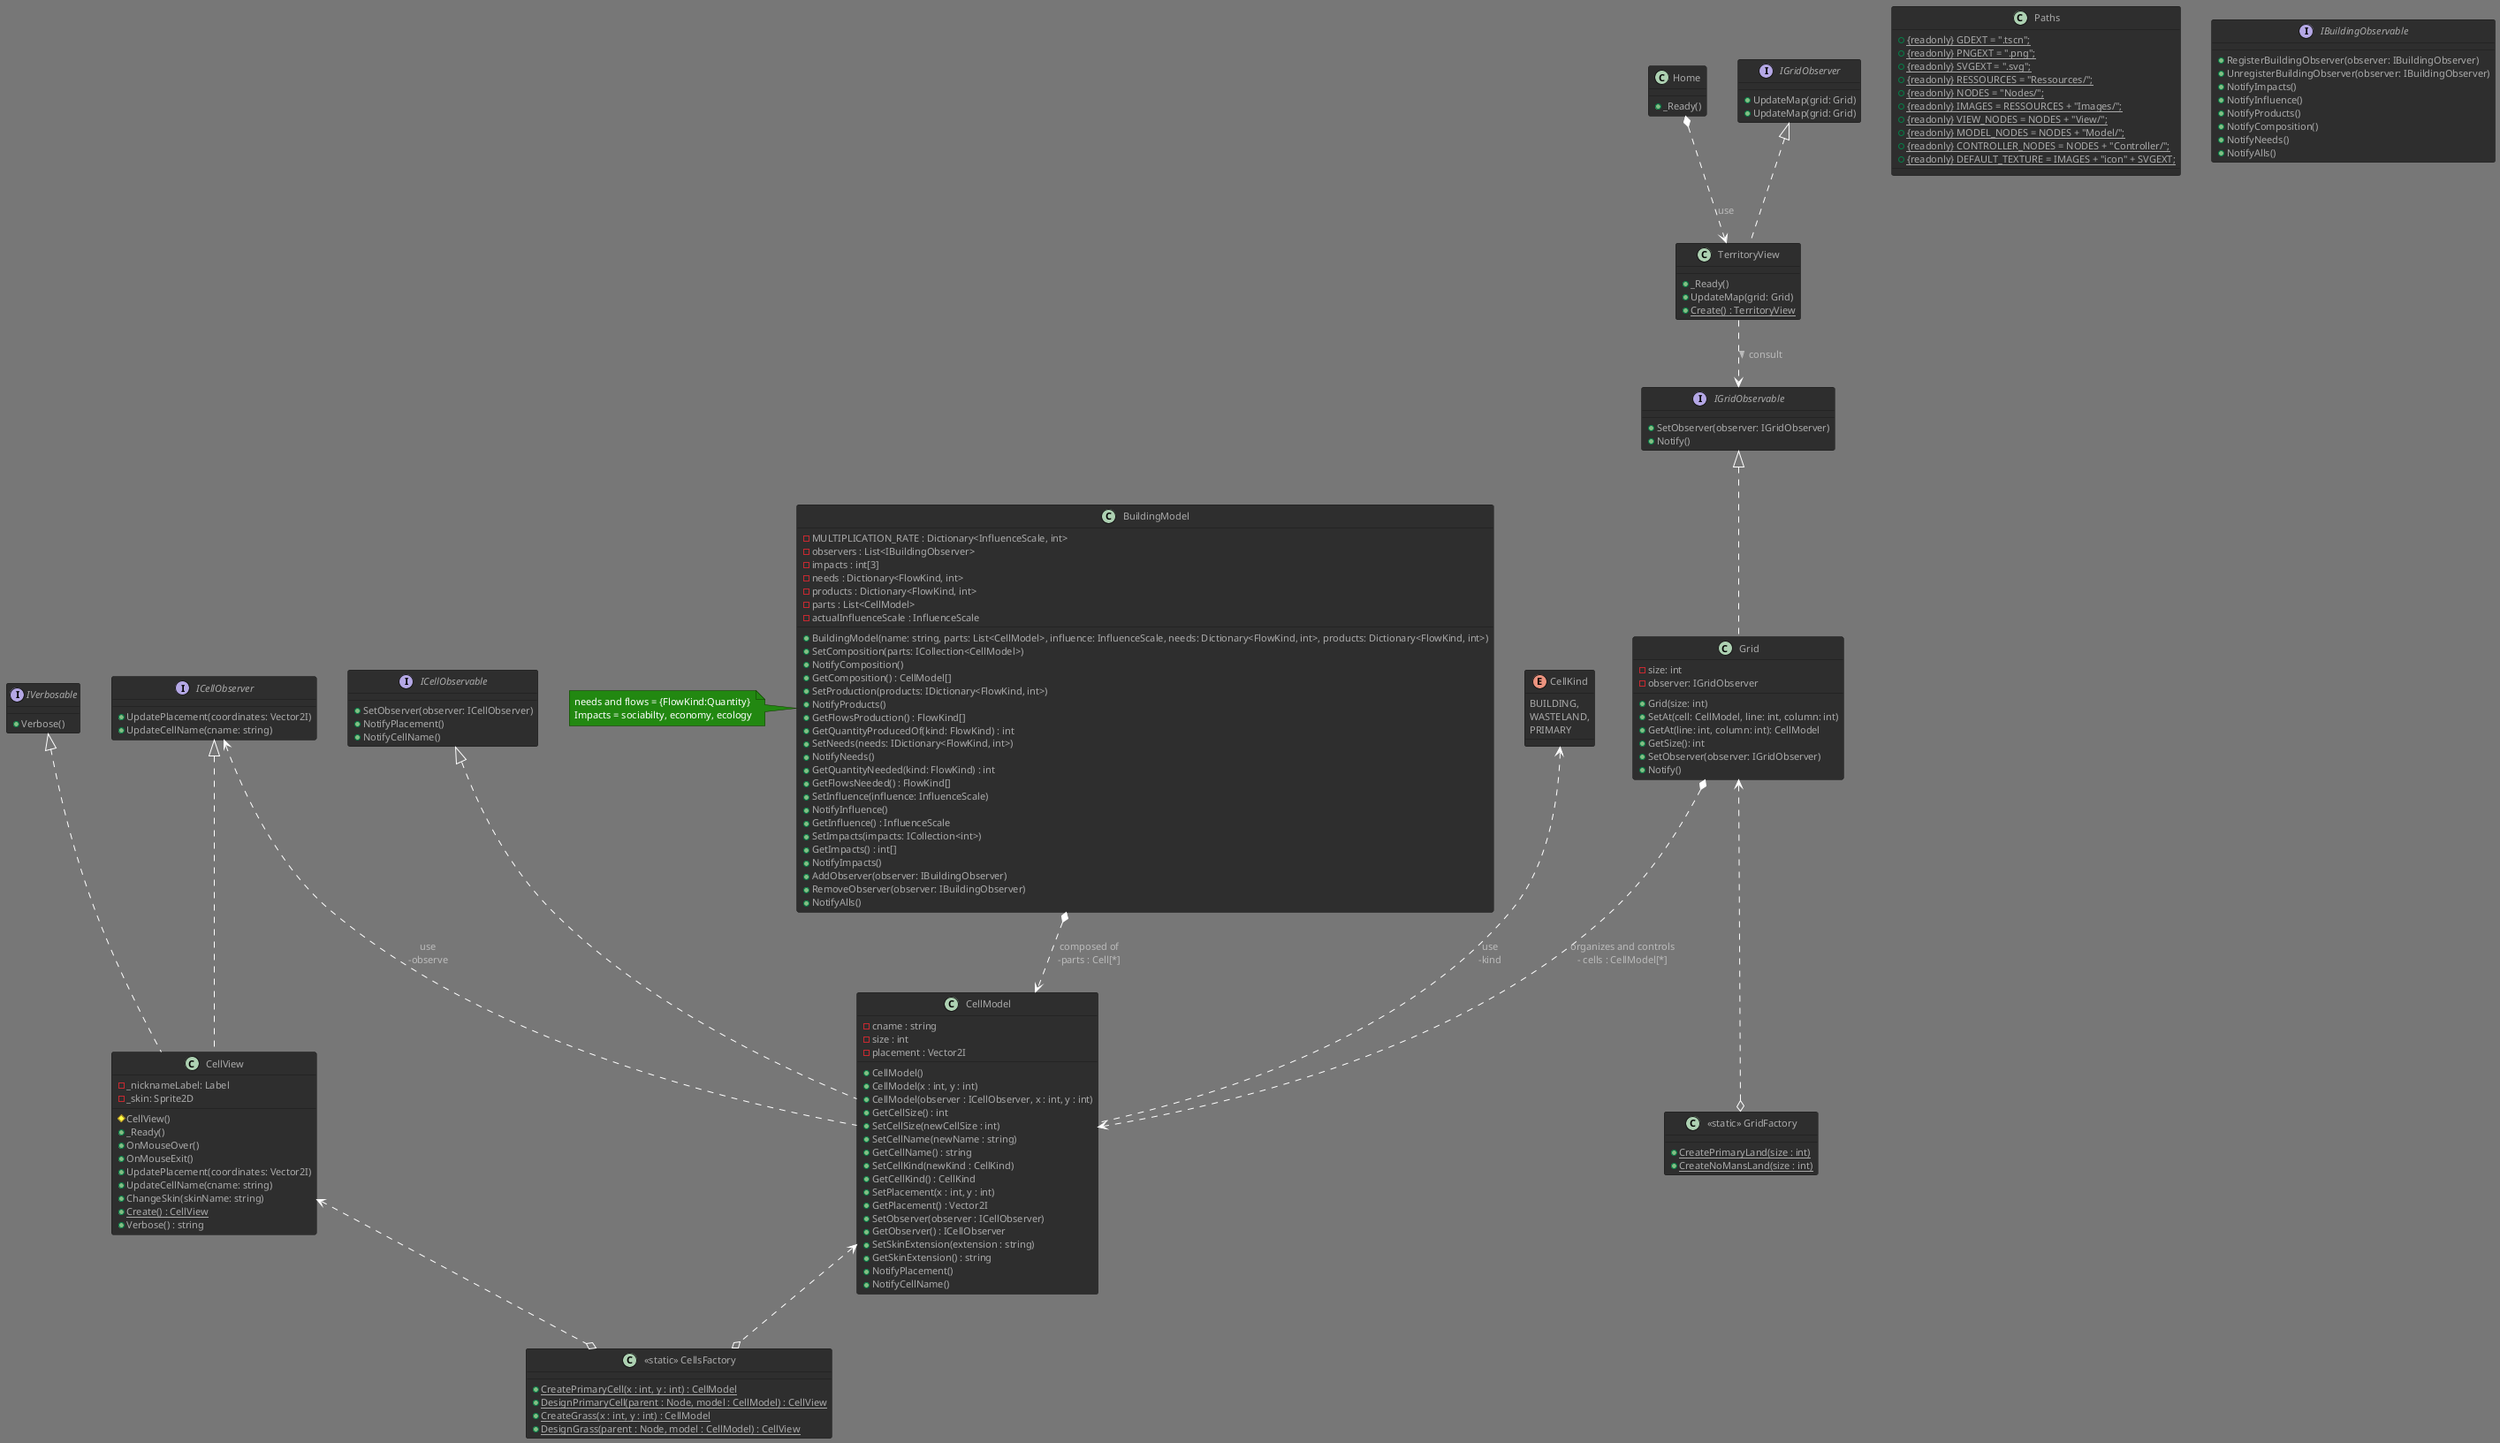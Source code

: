 @startuml
!theme reddress-darkgreen

class Home{
    + _Ready()
}
Home *..> TerritoryView : use

interface IVerbosable{
    + Verbose()
}

class Paths{
    + {static} {readonly} GDEXT = ".tscn";
    + {static} {readonly} PNGEXT = ".png";
    + {static} {readonly} SVGEXT = ".svg";
    + {static} {readonly} RESSOURCES = "Ressources/";
    + {static} {readonly} NODES = "Nodes/";
    + {static} {readonly} IMAGES = RESSOURCES + "Images/";
    + {static} {readonly} VIEW_NODES = NODES + "View/";
    + {static} {readonly} MODEL_NODES = NODES + "Model/";
    + {static} {readonly} CONTROLLER_NODES = NODES + "Controller/";
    + {static} {readonly} DEFAULT_TEXTURE = IMAGES + "icon" + SVGEXT;
}

enum CellKind{
    BUILDING,
    WASTELAND,
    PRIMARY
}

class CellModel implements ICellObservable {
    - cname : string
    - size : int
    - placement : Vector2I
    + CellModel()
    + CellModel(x : int, y : int)
    + CellModel(observer : ICellObserver, x : int, y : int)
    + GetCellSize() : int
    + SetCellSize(newCellSize : int)
    + SetCellName(newName : string)
    + GetCellName() : string
    + SetCellKind(newKind : CellKind)
    + GetCellKind() : CellKind
    + SetPlacement(x : int, y : int)
    + GetPlacement() : Vector2I
    + SetObserver(observer : ICellObserver)
    + GetObserver() : ICellObserver
    + SetSkinExtension(extension : string)
    + GetSkinExtension() : string
    + NotifyPlacement()
    + NotifyCellName()
}
CellKind <.. CellModel : use\n-kind
ICellObserver <.. CellModel : use\n-observe

class Grid implements IGridObservable {
    - size: int
    - observer: IGridObserver

    + Grid(size: int)
    + SetAt(cell: CellModel, line: int, column: int)
    + GetAt(line: int, column: int): CellModel
    + GetSize(): int
    + SetObserver(observer: IGridObserver)
    + Notify()
}
Grid *..> CellModel : organizes and controls\n- cells : CellModel[*]

interface IGridObserver {
    + UpdateMap(grid: Grid)
}

interface ICellObservable {
    + SetObserver(observer: ICellObserver)
    + NotifyPlacement()
    + NotifyCellName()
}

interface ICellObserver {
    + UpdatePlacement(coordinates: Vector2I)
    + UpdateCellName(cname: string)
}

interface IGridObserver {
    + UpdateMap(grid: Grid)
}

interface IGridObservable {
    + SetObserver(observer: IGridObserver)
    + Notify()
}

class CellView implements ICellObserver, IVerbosable {
    - _nicknameLabel: Label
    - _skin: Sprite2D
    # CellView()
    + _Ready() 
    + OnMouseOver() 
    + OnMouseExit() 
    + UpdatePlacement(coordinates: Vector2I) 
    + UpdateCellName(cname: string) 
    + ChangeSkin(skinName: string) 
    + {static} Create() : CellView
    + Verbose() : string
}

class TerritoryView implements IGridObserver {
    + _Ready() 
    + UpdateMap(grid: Grid)
    + {static} Create() : TerritoryView
}
TerritoryView ..> IGridObservable : > consult

class "<<static>> GridFactory" as GridFactory{
    + {static} CreatePrimaryLand(size : int)
    + {static} CreateNoMansLand(size : int)
}
Grid <..o GridFactory

class "<<static>> CellsFactory" as CellsFactory{
    + {static} CreatePrimaryCell(x : int, y : int) : CellModel
    + {static} DesignPrimaryCell(parent : Node, model : CellModel) : CellView
    + {static} CreateGrass(x : int, y : int) : CellModel
    + {static} DesignGrass(parent : Node, model : CellModel) : CellView
}
CellModel <..o CellsFactory
CellView <..o CellsFactory

class BuildingModel {
    - MULTIPLICATION_RATE : Dictionary<InfluenceScale, int>
    - observers : List<IBuildingObserver>
    - impacts : int[3]
    - needs : Dictionary<FlowKind, int>
    - products : Dictionary<FlowKind, int>
    - parts : List<CellModel>
    - actualInfluenceScale : InfluenceScale
    + BuildingModel(name: string, parts: List<CellModel>, influence: InfluenceScale, needs: Dictionary<FlowKind, int>, products: Dictionary<FlowKind, int>)
    + SetComposition(parts: ICollection<CellModel>)
    + NotifyComposition()
    + GetComposition() : CellModel[]
    + SetProduction(products: IDictionary<FlowKind, int>)
    + NotifyProducts()
    + GetFlowsProduction() : FlowKind[]
    + GetQuantityProducedOf(kind: FlowKind) : int
    + SetNeeds(needs: IDictionary<FlowKind, int>)
    + NotifyNeeds()
    + GetQuantityNeeded(kind: FlowKind) : int
    + GetFlowsNeeded() : FlowKind[]
    + SetInfluence(influence: InfluenceScale)
    + NotifyInfluence()
    + GetInfluence() : InfluenceScale
    + SetImpacts(impacts: ICollection<int>)
    + GetImpacts() : int[]
    + NotifyImpacts()
    + AddObserver(observer: IBuildingObserver)
    + RemoveObserver(observer: IBuildingObserver)
    + NotifyAlls()
}
BuildingModel *..> CellModel : composed of\n-parts : Cell[*]
note "needs and flows = {FlowKind:Quantity}\nImpacts = sociabilty, economy, ecology" as FQNote
FQNote - BuildingModel

interface IBuildingObservable  {
    + RegisterBuildingObserver(observer: IBuildingObserver)
    + UnregisterBuildingObserver(observer: IBuildingObserver)
    + NotifyImpacts()
    + NotifyInfluence()
    + NotifyProducts()
    + NotifyComposition()
    + NotifyNeeds()
    + NotifyAlls()
}


@enduml
